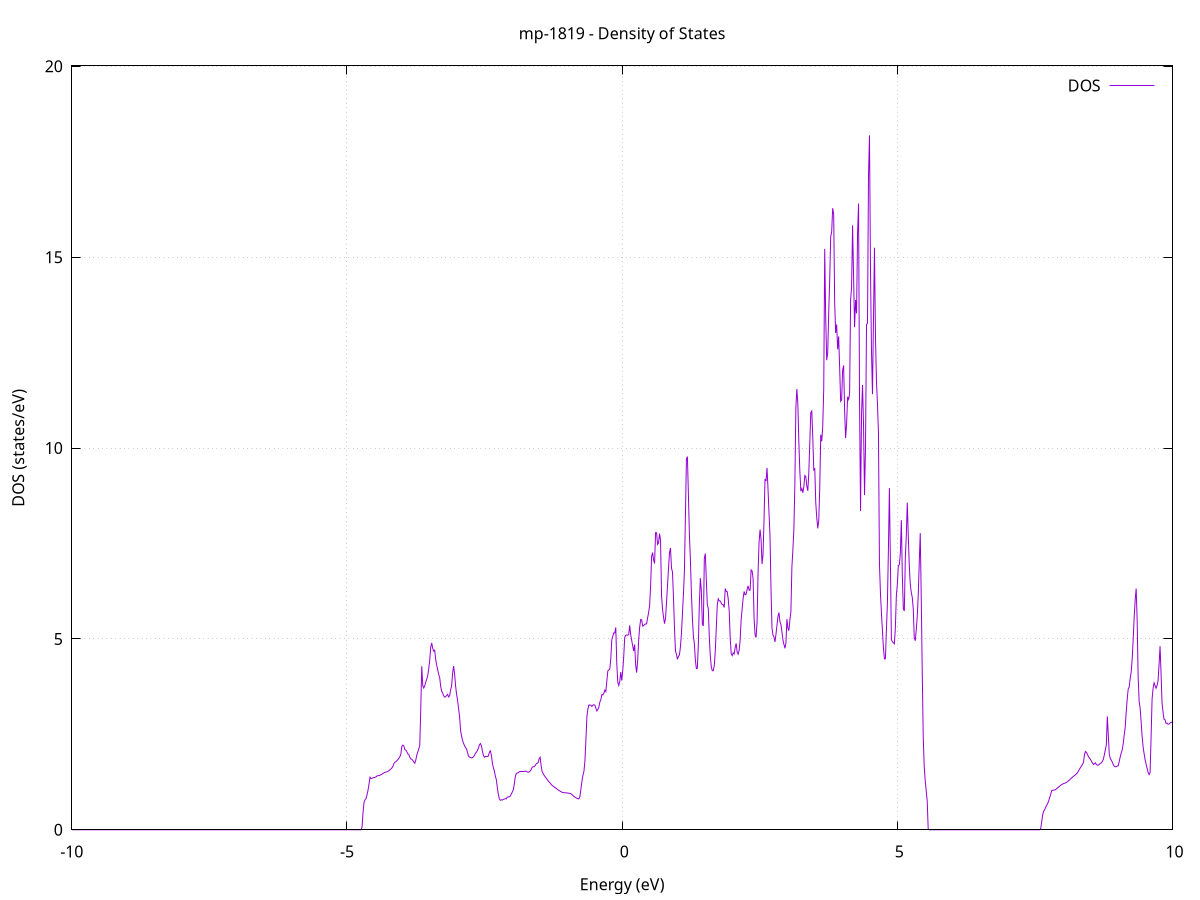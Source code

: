 set title 'mp-1819 - Density of States'
set xlabel 'Energy (eV)'
set ylabel 'DOS (states/eV)'
set grid
set xrange [-10:10]
set yrange [0:20.011]
set xzeroaxis lt -1
set terminal png size 800,600
set output 'mp-1819_dos_gnuplot.png'
plot '-' using 1:2 with lines title 'DOS'
-15.718100 0.000000
-15.700100 0.000000
-15.682000 0.000000
-15.663900 0.000000
-15.645800 0.000000
-15.627700 0.000000
-15.609700 0.000000
-15.591600 0.000000
-15.573500 0.000000
-15.555400 0.000000
-15.537300 0.000000
-15.519300 0.000000
-15.501200 0.000000
-15.483100 0.000000
-15.465000 0.000000
-15.446900 0.000000
-15.428900 0.000000
-15.410800 0.000000
-15.392700 0.000000
-15.374600 0.000000
-15.356600 0.000000
-15.338500 0.000000
-15.320400 0.000000
-15.302300 0.000000
-15.284200 0.000000
-15.266200 0.000000
-15.248100 0.000000
-15.230000 0.000000
-15.211900 0.000000
-15.193800 0.000000
-15.175800 0.000000
-15.157700 0.000000
-15.139600 0.000000
-15.121500 0.000000
-15.103400 0.000000
-15.085400 0.000000
-15.067300 0.000000
-15.049200 0.000000
-15.031100 0.000000
-15.013000 0.000000
-14.995000 0.000000
-14.976900 0.000000
-14.958800 0.000000
-14.940700 0.000000
-14.922700 0.000000
-14.904600 0.000000
-14.886500 0.000000
-14.868400 0.000000
-14.850300 0.000000
-14.832300 0.000000
-14.814200 0.000000
-14.796100 0.000000
-14.778000 0.000000
-14.759900 0.000000
-14.741900 0.000000
-14.723800 0.000000
-14.705700 0.000000
-14.687600 0.000000
-14.669500 0.000000
-14.651500 0.000000
-14.633400 0.000000
-14.615300 0.000000
-14.597200 0.000000
-14.579100 0.000000
-14.561100 0.000000
-14.543000 0.000000
-14.524900 0.000000
-14.506800 0.000000
-14.488700 0.000000
-14.470700 0.000000
-14.452600 0.000000
-14.434500 0.000000
-14.416400 0.000000
-14.398400 0.000000
-14.380300 0.000000
-14.362200 0.000000
-14.344100 0.000000
-14.326000 0.000000
-14.308000 0.000000
-14.289900 0.000000
-14.271800 0.000000
-14.253700 0.000000
-14.235600 0.000000
-14.217600 0.000000
-14.199500 0.000000
-14.181400 0.000000
-14.163300 0.000000
-14.145200 0.000000
-14.127200 0.000000
-14.109100 0.000000
-14.091000 0.000000
-14.072900 0.002200
-14.054800 0.310100
-14.036800 0.554400
-14.018700 0.692600
-14.000600 0.850900
-13.982500 0.978600
-13.964500 1.067600
-13.946400 1.174200
-13.928300 1.265700
-13.910200 1.352700
-13.892100 1.453300
-13.874100 1.555900
-13.856000 1.637500
-13.837900 1.720400
-13.819800 1.798100
-13.801700 1.884000
-13.783700 1.973000
-13.765600 2.066800
-13.747500 2.169600
-13.729400 2.272600
-13.711300 2.371500
-13.693300 2.480400
-13.675200 2.602700
-13.657100 2.777900
-13.639000 2.947800
-13.620900 3.101900
-13.602900 3.239000
-13.584800 3.550900
-13.566700 3.846900
-13.548600 3.791700
-13.530600 3.877300
-13.512500 3.826300
-13.494400 3.678300
-13.476300 3.534300
-13.458200 3.429800
-13.440200 3.166100
-13.422100 3.036100
-13.404000 3.036700
-13.385900 3.029400
-13.367800 3.054900
-13.349800 3.258700
-13.331700 3.267300
-13.313600 3.527900
-13.295500 3.610900
-13.277400 3.681800
-13.259400 3.667300
-13.241300 3.822400
-13.223200 3.209000
-13.205100 2.923800
-13.187000 2.765900
-13.169000 2.576200
-13.150900 2.525100
-13.132800 2.720300
-13.114700 3.019300
-13.096600 3.335000
-13.078600 3.618100
-13.060500 4.169300
-13.042400 4.513800
-13.024300 4.382400
-13.006300 4.576800
-12.988200 4.878600
-12.970100 5.223700
-12.952000 5.370000
-12.933900 5.426100
-12.915900 4.876200
-12.897800 4.527500
-12.879700 4.235400
-12.861600 4.133900
-12.843500 4.114000
-12.825500 3.937000
-12.807400 3.850700
-12.789300 3.757700
-12.771200 3.859600
-12.753100 3.984200
-12.735100 4.365200
-12.717000 5.138600
-12.698900 5.988300
-12.680800 6.050600
-12.662700 6.278700
-12.644700 6.199900
-12.626600 6.322700
-12.608500 6.573800
-12.590400 6.385400
-12.572400 6.149000
-12.554300 5.886800
-12.536200 5.662700
-12.518100 5.289800
-12.500000 4.837600
-12.482000 4.651100
-12.463900 4.557200
-12.445800 4.591700
-12.427700 4.547000
-12.409600 4.605500
-12.391600 4.765900
-12.373500 4.897200
-12.355400 5.074000
-12.337300 4.017400
-12.319200 3.662900
-12.301200 3.563200
-12.283100 3.949100
-12.265000 4.052700
-12.246900 4.298200
-12.228800 4.365400
-12.210800 5.626100
-12.192700 6.587100
-12.174600 7.483000
-12.156500 7.366400
-12.138400 7.808900
-12.120400 8.073800
-12.102300 7.387500
-12.084200 6.204600
-12.066100 5.294600
-12.048100 3.457200
-12.030000 2.192200
-12.011900 2.054900
-11.993800 1.949100
-11.975700 1.717000
-11.957700 1.562200
-11.939600 1.362600
-11.921500 1.562400
-11.903400 3.188200
-11.885300 10.390400
-11.867300 10.364000
-11.849200 11.476200
-11.831100 13.144400
-11.813000 13.848800
-11.794900 13.797600
-11.776900 13.107300
-11.758800 11.771900
-11.740700 10.182900
-11.722600 9.018600
-11.704500 9.086500
-11.686500 9.284200
-11.668400 9.562700
-11.650300 9.881700
-11.632200 10.348900
-11.614200 9.709300
-11.596100 9.384000
-11.578000 9.619800
-11.559900 9.920400
-11.541800 10.035800
-11.523800 9.862000
-11.505700 9.729900
-11.487600 9.226100
-11.469500 9.106500
-11.451400 9.564700
-11.433400 9.314600
-11.415300 9.740600
-11.397200 10.142800
-11.379100 10.656600
-11.361000 9.513100
-11.343000 9.348600
-11.324900 4.482100
-11.306800 3.683800
-11.288700 3.443900
-11.270600 3.463800
-11.252600 4.876600
-11.234500 8.794400
-11.216400 16.086100
-11.198300 4.978100
-11.180300 4.168400
-11.162200 3.759400
-11.144100 3.428700
-11.126000 3.196200
-11.107900 3.065900
-11.089900 2.957700
-11.071800 2.854500
-11.053700 2.734800
-11.035600 2.637700
-11.017500 2.573600
-10.999500 2.509700
-10.981400 2.454100
-10.963300 2.418900
-10.945200 2.362200
-10.927100 2.356500
-10.909100 2.305800
-10.891000 2.231300
-10.872900 2.171900
-10.854800 2.192700
-10.836700 2.136100
-10.818700 2.079200
-10.800600 2.137700
-10.782500 2.096900
-10.764400 2.060800
-10.746300 1.818700
-10.728300 2.221000
-10.710200 1.572300
-10.692100 0.000000
-10.674000 0.000000
-10.656000 0.000000
-10.637900 0.000000
-10.619800 0.000000
-10.601700 0.000000
-10.583600 0.000000
-10.565600 0.000000
-10.547500 0.000000
-10.529400 0.000000
-10.511300 0.000000
-10.493200 0.000000
-10.475200 0.000000
-10.457100 0.000000
-10.439000 0.000000
-10.420900 0.000000
-10.402800 0.000000
-10.384800 0.000000
-10.366700 0.000000
-10.348600 0.000000
-10.330500 0.000000
-10.312400 0.000000
-10.294400 0.000000
-10.276300 0.000000
-10.258200 0.000000
-10.240100 0.000000
-10.222100 0.000000
-10.204000 0.000000
-10.185900 0.000000
-10.167800 0.000000
-10.149700 0.000000
-10.131700 0.000000
-10.113600 0.000000
-10.095500 0.000000
-10.077400 0.000000
-10.059300 0.000000
-10.041300 0.000000
-10.023200 0.000000
-10.005100 0.000000
-9.987000 0.000000
-9.968900 0.000000
-9.950900 0.000000
-9.932800 0.000000
-9.914700 0.000000
-9.896600 0.000000
-9.878500 0.000000
-9.860500 0.000000
-9.842400 0.000000
-9.824300 0.000000
-9.806200 0.000000
-9.788200 0.000000
-9.770100 0.000000
-9.752000 0.000000
-9.733900 0.000000
-9.715800 0.000000
-9.697800 0.000000
-9.679700 0.000000
-9.661600 0.000000
-9.643500 0.000000
-9.625400 0.000000
-9.607400 0.000000
-9.589300 0.000000
-9.571200 0.000000
-9.553100 0.000000
-9.535000 0.000000
-9.517000 0.000000
-9.498900 0.000000
-9.480800 0.000000
-9.462700 0.000000
-9.444600 0.000000
-9.426600 0.000000
-9.408500 0.000000
-9.390400 0.000000
-9.372300 0.000000
-9.354200 0.000000
-9.336200 0.000000
-9.318100 0.000000
-9.300000 0.000000
-9.281900 0.000000
-9.263900 0.000000
-9.245800 0.000000
-9.227700 0.000000
-9.209600 0.000000
-9.191500 0.000000
-9.173500 0.000000
-9.155400 0.000000
-9.137300 0.000000
-9.119200 0.000000
-9.101100 0.000000
-9.083100 0.000000
-9.065000 0.000000
-9.046900 0.000000
-9.028800 0.000000
-9.010700 0.000000
-8.992700 0.000000
-8.974600 0.000000
-8.956500 0.000000
-8.938400 0.000000
-8.920300 0.000000
-8.902300 0.000000
-8.884200 0.000000
-8.866100 0.000000
-8.848000 0.000000
-8.830000 0.000000
-8.811900 0.000000
-8.793800 0.000000
-8.775700 0.000000
-8.757600 0.000000
-8.739600 0.000000
-8.721500 0.000000
-8.703400 0.000000
-8.685300 0.000000
-8.667200 0.000000
-8.649200 0.000000
-8.631100 0.000000
-8.613000 0.000000
-8.594900 0.000000
-8.576800 0.000000
-8.558800 0.000000
-8.540700 0.000000
-8.522600 0.000000
-8.504500 0.000000
-8.486400 0.000000
-8.468400 0.000000
-8.450300 0.000000
-8.432200 0.000000
-8.414100 0.000000
-8.396000 0.000000
-8.378000 0.000000
-8.359900 0.000000
-8.341800 0.000000
-8.323700 0.000000
-8.305700 0.000000
-8.287600 0.000000
-8.269500 0.000000
-8.251400 0.000000
-8.233300 0.000000
-8.215300 0.000000
-8.197200 0.000000
-8.179100 0.000000
-8.161000 0.000000
-8.142900 0.000000
-8.124900 0.000000
-8.106800 0.000000
-8.088700 0.000000
-8.070600 0.000000
-8.052500 0.000000
-8.034500 0.000000
-8.016400 0.000000
-7.998300 0.000000
-7.980200 0.000000
-7.962100 0.000000
-7.944100 0.000000
-7.926000 0.000000
-7.907900 0.000000
-7.889800 0.000000
-7.871800 0.000000
-7.853700 0.000000
-7.835600 0.000000
-7.817500 0.000000
-7.799400 0.000000
-7.781400 0.000000
-7.763300 0.000000
-7.745200 0.000000
-7.727100 0.000000
-7.709000 0.000000
-7.691000 0.000000
-7.672900 0.000000
-7.654800 0.000000
-7.636700 0.000000
-7.618600 0.000000
-7.600600 0.000000
-7.582500 0.000000
-7.564400 0.000000
-7.546300 0.000000
-7.528200 0.000000
-7.510200 0.000000
-7.492100 0.000000
-7.474000 0.000000
-7.455900 0.000000
-7.437900 0.000000
-7.419800 0.000000
-7.401700 0.000000
-7.383600 0.000000
-7.365500 0.000000
-7.347500 0.000000
-7.329400 0.000000
-7.311300 0.000000
-7.293200 0.000000
-7.275100 0.000000
-7.257100 0.000000
-7.239000 0.000000
-7.220900 0.000000
-7.202800 0.000000
-7.184700 0.000000
-7.166700 0.000000
-7.148600 0.000000
-7.130500 0.000000
-7.112400 0.000000
-7.094300 0.000000
-7.076300 0.000000
-7.058200 0.000000
-7.040100 0.000000
-7.022000 0.000000
-7.003900 0.000000
-6.985900 0.000000
-6.967800 0.000000
-6.949700 0.000000
-6.931600 0.000000
-6.913600 0.000000
-6.895500 0.000000
-6.877400 0.000000
-6.859300 0.000000
-6.841200 0.000000
-6.823200 0.000000
-6.805100 0.000000
-6.787000 0.000000
-6.768900 0.000000
-6.750800 0.000000
-6.732800 0.000000
-6.714700 0.000000
-6.696600 0.000000
-6.678500 0.000000
-6.660400 0.000000
-6.642400 0.000000
-6.624300 0.000000
-6.606200 0.000000
-6.588100 0.000000
-6.570000 0.000000
-6.552000 0.000000
-6.533900 0.000000
-6.515800 0.000000
-6.497700 0.000000
-6.479700 0.000000
-6.461600 0.000000
-6.443500 0.000000
-6.425400 0.000000
-6.407300 0.000000
-6.389300 0.000000
-6.371200 0.000000
-6.353100 0.000000
-6.335000 0.000000
-6.316900 0.000000
-6.298900 0.000000
-6.280800 0.000000
-6.262700 0.000000
-6.244600 0.000000
-6.226500 0.000000
-6.208500 0.000000
-6.190400 0.000000
-6.172300 0.000000
-6.154200 0.000000
-6.136100 0.000000
-6.118100 0.000000
-6.100000 0.000000
-6.081900 0.000000
-6.063800 0.000000
-6.045800 0.000000
-6.027700 0.000000
-6.009600 0.000000
-5.991500 0.000000
-5.973400 0.000000
-5.955400 0.000000
-5.937300 0.000000
-5.919200 0.000000
-5.901100 0.000000
-5.883000 0.000000
-5.865000 0.000000
-5.846900 0.000000
-5.828800 0.000000
-5.810700 0.000000
-5.792600 0.000000
-5.774600 0.000000
-5.756500 0.000000
-5.738400 0.000000
-5.720300 0.000000
-5.702200 0.000000
-5.684200 0.000000
-5.666100 0.000000
-5.648000 0.000000
-5.629900 0.000000
-5.611800 0.000000
-5.593800 0.000000
-5.575700 0.000000
-5.557600 0.000000
-5.539500 0.000000
-5.521500 0.000000
-5.503400 0.000000
-5.485300 0.000000
-5.467200 0.000000
-5.449100 0.000000
-5.431100 0.000000
-5.413000 0.000000
-5.394900 0.000000
-5.376800 0.000000
-5.358700 0.000000
-5.340700 0.000000
-5.322600 0.000000
-5.304500 0.000000
-5.286400 0.000000
-5.268300 0.000000
-5.250300 0.000000
-5.232200 0.000000
-5.214100 0.000000
-5.196000 0.000000
-5.177900 0.000000
-5.159900 0.000000
-5.141800 0.000000
-5.123700 0.000000
-5.105600 0.000000
-5.087600 0.000000
-5.069500 0.000000
-5.051400 0.000000
-5.033300 0.000000
-5.015200 0.000000
-4.997200 0.000000
-4.979100 0.000000
-4.961000 0.000000
-4.942900 0.000000
-4.924800 0.000000
-4.906800 0.000000
-4.888700 0.000000
-4.870600 0.000000
-4.852500 0.000000
-4.834400 0.000000
-4.816400 0.000000
-4.798300 0.000000
-4.780200 0.000000
-4.762100 0.000000
-4.744000 0.000000
-4.726000 0.068600
-4.707900 0.457800
-4.689800 0.719900
-4.671700 0.786700
-4.653700 0.818000
-4.635600 0.915000
-4.617500 1.036500
-4.599400 1.199800
-4.581300 1.376200
-4.563300 1.340900
-4.545200 1.351200
-4.527100 1.361000
-4.509000 1.368800
-4.490900 1.374400
-4.472900 1.385100
-4.454800 1.408600
-4.436700 1.418900
-4.418600 1.417700
-4.400500 1.428700
-4.382500 1.442600
-4.364400 1.455800
-4.346300 1.472900
-4.328200 1.491800
-4.310100 1.506600
-4.292100 1.510300
-4.274000 1.518300
-4.255900 1.532100
-4.237800 1.549600
-4.219700 1.569700
-4.201700 1.593300
-4.183600 1.619500
-4.165500 1.660900
-4.147400 1.733700
-4.129400 1.769200
-4.111300 1.783700
-4.093200 1.807300
-4.075100 1.837100
-4.057000 1.872300
-4.039000 1.913800
-4.020900 1.983700
-4.002800 2.182600
-3.984700 2.217300
-3.966600 2.193300
-3.948600 2.100700
-3.930500 2.086200
-3.912400 2.044200
-3.894300 1.990900
-3.876200 1.974400
-3.858200 1.903100
-3.840100 1.856700
-3.822000 1.846400
-3.803900 1.816400
-3.785800 1.775300
-3.767800 1.742900
-3.749700 1.823700
-3.731600 1.957800
-3.713500 2.034100
-3.695500 2.118500
-3.677400 2.207400
-3.659300 3.151100
-3.641200 4.285200
-3.623100 3.778600
-3.605100 3.714100
-3.587000 3.770100
-3.568900 3.863900
-3.550800 3.945300
-3.532700 4.033900
-3.514700 4.216900
-3.496600 4.433700
-3.478500 4.777000
-3.460400 4.896000
-3.442300 4.753700
-3.424300 4.679200
-3.406200 4.704900
-3.388100 4.468600
-3.370000 4.314200
-3.351900 4.198200
-3.333900 4.070000
-3.315800 3.993000
-3.297700 3.761800
-3.279600 3.630600
-3.261500 3.585400
-3.243500 3.510800
-3.225400 3.476100
-3.207300 3.483000
-3.189200 3.519600
-3.171200 3.545800
-3.153100 3.480400
-3.135000 3.512000
-3.116900 3.662600
-3.098800 3.764600
-3.080800 4.099700
-3.062700 4.288000
-3.044600 4.088900
-3.026500 3.773100
-3.008400 3.550000
-2.990400 3.395800
-2.972300 3.180700
-2.954200 2.973600
-2.936100 2.610500
-2.918000 2.453600
-2.900000 2.341400
-2.881900 2.264600
-2.863800 2.201800
-2.845700 2.150800
-2.827600 2.118500
-2.809600 2.026100
-2.791500 1.928300
-2.773400 1.905800
-2.755300 1.891000
-2.737300 1.882300
-2.719200 1.889500
-2.701100 1.911300
-2.683000 1.949600
-2.664900 2.004200
-2.646900 2.037700
-2.628800 2.076700
-2.610700 2.143400
-2.592600 2.228100
-2.574500 2.257600
-2.556500 2.202300
-2.538400 2.053600
-2.520300 1.946800
-2.502200 1.900200
-2.484100 1.921800
-2.466100 1.921800
-2.448000 1.919300
-2.429900 1.932400
-2.411800 2.035900
-2.393700 2.067500
-2.375700 1.949000
-2.357600 1.747200
-2.339500 1.617400
-2.321400 1.536600
-2.303400 1.404400
-2.285300 1.308200
-2.267200 1.094700
-2.249100 0.926000
-2.231000 0.809500
-2.213000 0.772600
-2.194900 0.784100
-2.176800 0.781000
-2.158700 0.793300
-2.140600 0.806100
-2.122600 0.814200
-2.104500 0.811900
-2.086400 0.858000
-2.068300 0.859000
-2.050200 0.863800
-2.032200 0.884500
-2.014100 0.936500
-1.996000 0.988800
-1.977900 1.046400
-1.959800 1.193000
-1.941800 1.385700
-1.923700 1.473400
-1.905600 1.487200
-1.887500 1.492200
-1.869400 1.519500
-1.851400 1.529600
-1.833300 1.525500
-1.815200 1.525700
-1.797100 1.524000
-1.779100 1.529000
-1.761000 1.532100
-1.742900 1.533300
-1.724800 1.517200
-1.706700 1.508800
-1.688700 1.515200
-1.670600 1.539100
-1.652500 1.579700
-1.634400 1.639300
-1.616300 1.650900
-1.598300 1.652500
-1.580200 1.678500
-1.562100 1.725300
-1.544000 1.742800
-1.525900 1.757400
-1.507900 1.864100
-1.489800 1.901900
-1.471700 1.673000
-1.453600 1.527500
-1.435500 1.471400
-1.417500 1.426700
-1.399400 1.388800
-1.381300 1.352500
-1.363200 1.318400
-1.345200 1.283600
-1.327100 1.253600
-1.309000 1.225700
-1.290900 1.191900
-1.272800 1.164000
-1.254800 1.143000
-1.236700 1.125000
-1.218600 1.105600
-1.200500 1.085500
-1.182400 1.065400
-1.164400 1.045900
-1.146300 1.028300
-1.128200 1.012800
-1.110100 0.997700
-1.092000 0.983300
-1.074000 0.973500
-1.055900 0.972100
-1.037800 0.970400
-1.019700 0.967400
-1.001600 0.964100
-0.983600 0.960900
-0.965500 0.956800
-0.947400 0.951100
-0.929300 0.944700
-0.911300 0.920600
-0.893200 0.894900
-0.875100 0.872700
-0.857000 0.854600
-0.838900 0.838100
-0.820900 0.822800
-0.802800 0.810300
-0.784700 0.810500
-0.766600 0.872800
-0.748500 1.077000
-0.730500 1.269600
-0.712400 1.424000
-0.694300 1.530600
-0.676200 1.806400
-0.658100 2.364800
-0.640100 2.972300
-0.622000 3.169800
-0.603900 3.270000
-0.585800 3.264700
-0.567700 3.263400
-0.549700 3.232100
-0.531600 3.265100
-0.513500 3.273700
-0.495400 3.265500
-0.477300 3.182100
-0.459300 3.112100
-0.441200 3.150400
-0.423100 3.216700
-0.405000 3.346300
-0.387000 3.405100
-0.368900 3.542000
-0.350800 3.532600
-0.332700 3.575000
-0.314600 3.658900
-0.296600 3.619900
-0.278500 3.888500
-0.260400 4.160800
-0.242300 4.189100
-0.224200 4.211100
-0.206200 4.483700
-0.188100 4.979800
-0.170000 5.070800
-0.151900 5.157600
-0.133800 5.154100
-0.115800 5.300400
-0.097700 4.367300
-0.079600 3.864900
-0.061500 3.780900
-0.043400 3.885500
-0.025400 4.132500
-0.007300 3.908900
0.010800 4.172000
0.028900 4.541100
0.046900 5.043600
0.065000 5.096500
0.083100 5.103100
0.101200 5.099400
0.119300 5.112000
0.137300 5.354300
0.155400 5.106900
0.173500 4.964400
0.191600 4.819500
0.209700 4.683700
0.227700 4.853800
0.245800 4.311800
0.263900 4.117400
0.282000 4.439500
0.300100 4.972100
0.318100 5.300500
0.336200 5.506900
0.354300 5.501300
0.372400 5.335300
0.390500 5.348600
0.408500 5.379900
0.426600 5.391800
0.444700 5.394700
0.462800 5.551900
0.480900 5.687300
0.498900 5.868500
0.517000 6.371600
0.535100 7.159100
0.553200 7.262100
0.571200 7.066900
0.589300 6.977600
0.607400 7.783400
0.625500 7.782200
0.643600 7.474800
0.661600 7.515700
0.679700 7.756000
0.697800 7.580300
0.715900 6.135500
0.734000 5.773800
0.752000 5.569000
0.770100 5.398800
0.788200 5.539300
0.806300 5.957400
0.824400 6.396900
0.842400 6.844700
0.860500 7.263400
0.878600 7.382200
0.896700 6.855200
0.914800 6.749400
0.932800 6.091000
0.950900 5.298500
0.969000 4.682000
0.987100 4.595900
1.005100 4.466400
1.023200 4.542200
1.041300 4.580900
1.059400 4.798900
1.077500 5.136900
1.095500 5.660400
1.113600 6.164800
1.131700 6.785400
1.149800 8.239000
1.167900 9.713100
1.185900 9.775500
1.204000 8.780400
1.222100 7.737500
1.240200 7.073900
1.258300 6.198600
1.276300 5.547700
1.294400 5.069200
1.312500 4.869300
1.330600 4.447000
1.348700 4.221300
1.366700 4.233500
1.384800 4.863900
1.402900 5.926900
1.421000 6.591100
1.439000 6.263300
1.457100 5.389900
1.475200 5.341200
1.493300 7.108600
1.511400 7.235600
1.529400 6.554800
1.547500 5.903900
1.565600 5.786700
1.583700 5.044100
1.601800 4.550300
1.619800 4.269300
1.637900 4.166700
1.656000 4.167900
1.674100 4.299300
1.692200 4.677700
1.710200 5.275100
1.728300 5.880300
1.746400 6.050700
1.764500 5.995900
1.782600 5.991600
1.800600 5.938600
1.818700 5.900600
1.836800 5.892100
1.854900 5.823700
1.873000 6.319300
1.891000 6.247000
1.909100 6.238900
1.927200 6.051300
1.945300 5.738200
1.963300 5.032800
1.981400 4.618100
1.999500 4.561500
2.017600 4.632700
2.035700 4.607200
2.053700 4.774700
2.071800 4.882100
2.089900 4.653700
2.108000 4.599800
2.126100 4.705600
2.144100 4.973500
2.162200 5.496600
2.180300 5.791100
2.198400 6.068500
2.216500 6.242900
2.234500 6.155000
2.252600 6.170800
2.270700 6.299300
2.288800 6.388700
2.306900 6.275400
2.324900 6.275300
2.343000 6.806800
2.361100 6.784000
2.379200 6.587400
2.397200 5.550900
2.415300 5.105600
2.433400 5.036100
2.451500 5.435000
2.469600 6.730100
2.487600 7.531800
2.505700 7.864700
2.523800 7.617000
2.541900 6.959700
2.560000 7.214400
2.578000 8.115900
2.596100 9.190300
2.614200 9.136000
2.632300 9.479800
2.650400 8.926300
2.668400 8.305800
2.686500 7.696600
2.704600 6.321000
2.722700 5.282900
2.740800 5.096200
2.758800 5.049500
2.776900 4.921300
2.795000 5.119600
2.813100 5.355900
2.831100 5.587000
2.849200 5.690900
2.867300 5.450700
2.885400 5.379400
2.903500 5.188600
2.921500 4.971400
2.939600 4.858000
2.957700 4.753800
2.975800 4.884400
2.993900 5.519500
3.011900 5.281900
3.030000 5.217500
3.048100 5.500500
3.066200 5.714400
3.084300 6.878300
3.102300 7.336500
3.120400 7.870000
3.138500 9.053800
3.156600 11.062600
3.174700 11.547100
3.192700 11.147100
3.210800 10.149700
3.228900 9.396200
3.247000 8.870200
3.265100 8.937900
3.283100 8.829300
3.301200 8.982900
3.319300 9.280100
3.337400 9.248900
3.355400 9.001800
3.373500 8.879000
3.391600 9.348400
3.409700 10.140100
3.427800 10.928700
3.445800 10.968800
3.463900 10.282700
3.482000 9.425400
3.500100 9.456600
3.518200 8.565300
3.536200 8.168600
3.554300 7.896700
3.572400 8.099500
3.590500 8.956300
3.608600 10.351500
3.626600 10.178200
3.644700 10.562600
3.662800 11.545300
3.680900 15.215000
3.699000 13.368300
3.717000 12.301300
3.735100 12.493700
3.753200 13.542400
3.771300 14.404300
3.789300 15.533800
3.807400 15.667500
3.825500 16.283600
3.843600 16.130500
3.861700 13.811700
3.879700 13.014600
3.897800 13.238200
3.915900 12.586800
3.934000 12.924300
3.952100 12.116100
3.970100 11.225600
3.988200 11.261700
4.006300 12.045600
4.024400 12.163000
4.042500 10.973200
4.060500 10.260000
4.078600 10.644500
4.096700 11.342800
4.114800 11.274100
4.132900 11.424100
4.150900 13.876400
4.169000 14.210500
4.187100 15.833800
4.205200 14.515100
4.223200 13.166300
4.241300 13.876800
4.259400 13.527400
4.277500 15.611000
4.295600 16.404200
4.313600 11.202300
4.331700 8.352200
4.349800 10.889500
4.367900 11.650200
4.386000 10.622400
4.404000 8.767700
4.422100 10.041900
4.440200 13.233000
4.458300 13.274600
4.476400 17.131300
4.494400 18.191900
4.512500 14.670500
4.530600 12.536100
4.548700 11.410500
4.566800 13.394200
4.584800 15.246500
4.602900 12.910500
4.621000 11.759000
4.639100 11.164400
4.657200 10.399700
4.675200 6.975300
4.693300 6.199800
4.711400 5.681300
4.729500 5.213000
4.747500 4.768600
4.765600 4.476200
4.783700 4.481100
4.801800 5.229600
4.819900 5.944400
4.837900 7.328800
4.856000 8.951700
4.874100 7.033500
4.892200 4.983400
4.910300 4.922800
4.928300 4.900900
4.946400 4.872600
4.964500 5.301400
4.982600 6.135200
5.000700 6.436000
5.018700 6.917100
5.036800 6.942700
5.054900 7.247900
5.073000 8.110400
5.091100 6.654400
5.109100 5.795200
5.127200 5.732800
5.145300 7.113800
5.163400 7.713200
5.181400 8.569800
5.199500 7.671100
5.217600 6.913500
5.235700 6.421600
5.253800 6.215600
5.271800 6.087800
5.289900 5.781700
5.308000 5.021000
5.326100 4.953700
5.344200 5.240200
5.362200 5.600400
5.380300 6.152400
5.398400 6.991500
5.416500 7.772400
5.434600 6.100500
5.452600 4.168500
5.470700 2.430400
5.488800 1.656800
5.506900 1.279900
5.525000 1.024500
5.543000 0.752300
5.561100 0.022100
5.579200 0.000000
5.597300 0.000000
5.615400 0.000000
5.633400 0.000000
5.651500 0.000000
5.669600 0.000000
5.687700 0.000000
5.705700 0.000000
5.723800 0.000000
5.741900 0.000000
5.760000 0.000000
5.778100 0.000000
5.796100 0.000000
5.814200 0.000000
5.832300 0.000000
5.850400 0.000000
5.868500 0.000000
5.886500 0.000000
5.904600 0.000000
5.922700 0.000000
5.940800 0.000000
5.958900 0.000000
5.976900 0.000000
5.995000 0.000000
6.013100 0.000000
6.031200 0.000000
6.049300 0.000000
6.067300 0.000000
6.085400 0.000000
6.103500 0.000000
6.121600 0.000000
6.139600 0.000000
6.157700 0.000000
6.175800 0.000000
6.193900 0.000000
6.212000 0.000000
6.230000 0.000000
6.248100 0.000000
6.266200 0.000000
6.284300 0.000000
6.302400 0.000000
6.320400 0.000000
6.338500 0.000000
6.356600 0.000000
6.374700 0.000000
6.392800 0.000000
6.410800 0.000000
6.428900 0.000000
6.447000 0.000000
6.465100 0.000000
6.483200 0.000000
6.501200 0.000000
6.519300 0.000000
6.537400 0.000000
6.555500 0.000000
6.573500 0.000000
6.591600 0.000000
6.609700 0.000000
6.627800 0.000000
6.645900 0.000000
6.663900 0.000000
6.682000 0.000000
6.700100 0.000000
6.718200 0.000000
6.736300 0.000000
6.754300 0.000000
6.772400 0.000000
6.790500 0.000000
6.808600 0.000000
6.826700 0.000000
6.844700 0.000000
6.862800 0.000000
6.880900 0.000000
6.899000 0.000000
6.917100 0.000000
6.935100 0.000000
6.953200 0.000000
6.971300 0.000000
6.989400 0.000000
7.007500 0.000000
7.025500 0.000000
7.043600 0.000000
7.061700 0.000000
7.079800 0.000000
7.097800 0.000000
7.115900 0.000000
7.134000 0.000000
7.152100 0.000000
7.170200 0.000000
7.188200 0.000000
7.206300 0.000000
7.224400 0.000000
7.242500 0.000000
7.260600 0.000000
7.278600 0.000000
7.296700 0.000000
7.314800 0.000000
7.332900 0.000000
7.351000 0.000000
7.369000 0.000000
7.387100 0.000000
7.405200 0.000000
7.423300 0.000000
7.441400 0.000000
7.459400 0.000000
7.477500 0.000000
7.495600 0.000000
7.513700 0.000000
7.531700 0.000000
7.549800 0.000000
7.567900 0.000000
7.586000 0.000000
7.604100 0.025300
7.622100 0.192000
7.640200 0.386300
7.658300 0.483800
7.676400 0.525700
7.694500 0.583700
7.712500 0.636800
7.730600 0.686600
7.748700 0.748200
7.766800 0.838000
7.784900 0.912700
7.802900 1.022400
7.821000 1.029200
7.839100 1.041000
7.857200 1.042700
7.875300 1.050400
7.893300 1.075700
7.911400 1.097300
7.929500 1.117300
7.947600 1.139900
7.965600 1.162100
7.983700 1.180900
8.001800 1.196400
8.019900 1.208600
8.038000 1.218500
8.056000 1.226300
8.074100 1.242300
8.092200 1.261100
8.110300 1.281200
8.128400 1.304000
8.146400 1.331700
8.164500 1.357100
8.182600 1.379900
8.200700 1.401200
8.218800 1.420900
8.236800 1.442000
8.254900 1.464700
8.273000 1.496000
8.291100 1.540200
8.309200 1.586500
8.327200 1.628000
8.345300 1.670200
8.363400 1.712600
8.381500 1.756900
8.399600 1.954100
8.417600 2.051700
8.435700 2.027800
8.453800 1.974500
8.471900 1.921100
8.489900 1.880700
8.508000 1.848600
8.526100 1.799400
8.544200 1.753200
8.562300 1.711500
8.580300 1.727000
8.598400 1.753700
8.616500 1.711000
8.634600 1.691300
8.652700 1.694100
8.670700 1.714100
8.688800 1.739800
8.706900 1.753000
8.725000 1.787700
8.743100 1.844500
8.761100 1.958200
8.779200 2.091400
8.797300 2.218400
8.815400 2.970400
8.833500 2.480600
8.851500 1.982100
8.869600 1.866800
8.887700 1.826000
8.905800 1.771100
8.923800 1.706500
8.941900 1.664900
8.960000 1.650900
8.978100 1.652400
8.996200 1.670300
9.014200 1.675200
9.032300 1.789900
9.050400 1.911000
9.068500 2.011300
9.086600 2.098400
9.104600 2.252800
9.122700 2.484600
9.140800 2.685900
9.158900 3.088600
9.177000 3.419800
9.195000 3.690000
9.213100 3.737300
9.231200 3.960300
9.249300 4.133800
9.267400 4.474100
9.285400 4.973800
9.303500 5.562000
9.321600 6.010700
9.339700 6.319600
9.357800 5.500400
9.375800 4.005600
9.393900 3.368300
9.412000 3.184600
9.430100 2.829200
9.448100 2.445800
9.466200 2.167900
9.484300 1.993100
9.502400 1.833900
9.520500 1.722300
9.538500 1.609800
9.556600 1.505000
9.574700 1.447200
9.592800 1.493500
9.610900 2.414600
9.628900 3.421300
9.647000 3.703500
9.665100 3.849000
9.683200 3.779900
9.701300 3.708200
9.719300 3.775600
9.737400 3.903600
9.755500 4.319900
9.773600 4.810100
9.791700 4.110300
9.809700 3.327400
9.827800 3.083300
9.845900 2.895000
9.864000 2.882300
9.882000 2.789400
9.900100 2.795000
9.918200 2.765000
9.936300 2.771000
9.954400 2.794300
9.972400 2.814500
9.990500 2.819300
10.008600 2.832600
10.026700 2.901900
10.044800 2.981200
10.062800 3.065500
10.080900 2.953000
10.099000 3.940600
10.117100 5.036700
10.135200 5.292100
10.153200 5.408700
10.171300 5.828700
10.189400 6.932100
10.207500 7.017100
10.225600 7.824200
10.243600 7.425400
10.261700 6.571000
10.279800 7.344100
10.297900 7.120800
10.315900 7.201400
10.334000 6.986800
10.352100 6.396600
10.370200 5.726700
10.388300 5.512400
10.406300 5.239500
10.424400 4.737100
10.442500 4.142900
10.460600 3.824200
10.478700 3.666800
10.496700 3.516000
10.514800 3.431500
10.532900 3.481300
10.551000 3.618600
10.569100 3.762300
10.587100 4.082100
10.605200 4.167100
10.623300 4.287800
10.641400 4.184200
10.659500 4.061100
10.677500 4.008600
10.695600 4.018900
10.713700 4.120100
10.731800 4.704700
10.749900 5.300900
10.767900 5.562800
10.786000 5.744700
10.804100 6.102300
10.822200 6.280000
10.840200 5.124500
10.858300 4.167400
10.876400 3.485500
10.894500 2.986000
10.912600 2.663300
10.930600 2.586600
10.948700 2.748400
10.966800 3.450500
10.984900 3.877100
11.003000 4.348100
11.021000 4.784300
11.039100 4.777500
11.057200 4.591700
11.075300 4.641600
11.093400 4.890400
11.111400 5.433900
11.129500 5.273000
11.147600 5.104700
11.165700 5.346000
11.183800 5.152300
11.201800 4.875600
11.219900 4.728100
11.238000 4.511900
11.256100 4.285000
11.274100 4.059700
11.292200 3.836000
11.310300 3.648200
11.328400 3.463400
11.346500 3.328900
11.364500 3.063700
11.382600 2.866300
11.400700 2.715000
11.418800 2.606000
11.436900 2.484600
11.454900 2.386300
11.473000 2.017800
11.491100 1.752600
11.509200 1.570800
11.527300 1.423600
11.545300 1.463700
11.563400 1.744500
11.581500 1.989900
11.599600 2.408000
11.617700 2.754900
11.635700 2.856200
11.653800 2.954800
11.671900 3.248700
11.690000 3.269800
11.708000 3.302100
11.726100 3.415600
11.744200 3.455700
11.762300 3.455600
11.780400 3.430800
11.798400 3.369600
11.816500 3.307200
11.834600 3.279900
11.852700 3.290800
11.870800 3.277600
11.888800 3.292200
11.906900 3.344800
11.925000 3.326800
11.943100 3.292300
11.961200 3.219900
11.979200 3.103100
11.997300 3.010200
12.015400 2.945100
12.033500 2.905100
12.051600 2.866200
12.069600 2.888300
12.087700 2.944800
12.105800 3.007400
12.123900 3.224900
12.142000 3.892700
12.160000 3.959800
12.178100 3.786400
12.196200 3.768000
12.214300 3.792700
12.232300 3.871100
12.250400 4.101100
12.268500 4.387400
12.286600 4.727600
12.304700 4.799100
12.322700 4.269900
12.340800 3.314600
12.358900 3.248900
12.377000 3.372000
12.395100 3.582200
12.413100 3.802600
12.431200 4.038200
12.449300 4.185700
12.467400 4.495500
12.485500 4.615700
12.503500 4.905100
12.521600 5.687900
12.539700 5.431800
12.557800 5.241900
12.575900 4.845100
12.593900 4.584700
12.612000 2.954200
12.630100 2.294700
12.648200 1.934300
12.666200 1.525400
12.684300 1.308700
12.702400 1.267900
12.720500 1.210000
12.738600 1.108600
12.756600 0.248500
12.774700 0.090800
12.792800 0.136700
12.810900 0.190800
12.829000 0.257000
12.847000 0.282800
12.865100 0.301200
12.883200 0.336500
12.901300 0.388800
12.919400 0.510900
12.937400 0.556000
12.955500 0.608200
12.973600 0.807600
12.991700 0.951000
13.009800 1.102100
13.027800 1.299400
13.045900 1.651700
13.064000 2.023600
13.082100 2.232100
13.100100 2.449900
13.118200 2.606600
13.136300 2.830300
13.154400 3.101500
13.172500 3.263300
13.190500 3.321100
13.208600 3.330700
13.226700 3.373900
13.244800 3.406200
13.262900 3.549800
13.280900 3.851600
13.299000 4.135000
13.317100 4.383200
13.335200 4.820500
13.353300 5.152600
13.371300 5.365000
13.389400 5.383900
13.407500 5.263500
13.425600 5.370200
13.443700 5.147500
13.461700 4.998600
13.479800 4.370800
13.497900 3.979100
13.516000 3.761300
13.534100 3.658600
13.552100 3.577600
13.570200 3.527900
13.588300 3.523600
13.606400 3.476100
13.624400 3.585000
13.642500 3.526100
13.660600 3.682000
13.678700 3.900100
13.696800 4.205000
13.714800 4.795000
13.732900 5.210900
13.751000 4.974500
13.769100 4.474000
13.787200 4.225600
13.805200 4.062600
13.823300 4.136200
13.841400 3.854400
13.859500 3.474400
13.877600 3.231200
13.895600 3.006400
13.913700 2.848300
13.931800 2.627900
13.949900 2.392700
13.968000 2.136000
13.986000 1.989200
14.004100 2.998100
14.022200 2.646800
14.040300 2.587000
14.058300 2.765700
14.076400 2.984000
14.094500 3.238800
14.112600 3.438400
14.130700 3.526200
14.148700 4.262200
14.166800 4.994600
14.184900 5.991500
14.203000 7.174600
14.221100 8.398300
14.239100 9.366100
14.257200 9.686000
14.275300 8.714800
14.293400 8.327700
14.311500 8.348500
14.329500 8.704100
14.347600 8.580400
14.365700 8.868800
14.383800 7.338400
14.401900 5.855300
14.419900 5.171700
14.438000 5.454200
14.456100 7.508400
14.474200 7.886100
14.492300 7.841700
14.510300 7.929100
14.528400 8.413400
14.546500 7.444300
14.564600 6.378800
14.582600 5.721700
14.600700 5.229500
14.618800 4.908300
14.636900 4.617400
14.655000 4.007600
14.673000 3.500700
14.691100 2.724300
14.709200 1.683000
14.727300 0.875000
14.745400 0.630100
14.763400 0.355000
14.781500 0.076500
14.799600 0.000000
14.817700 0.000000
14.835800 0.000000
14.853800 0.000000
14.871900 0.000000
14.890000 0.000000
14.908100 0.000000
14.926200 0.000000
14.944200 0.001700
14.962300 0.046000
14.980400 0.133000
14.998500 0.243200
15.016500 0.441900
15.034600 0.856300
15.052700 1.377500
15.070800 2.048800
15.088900 2.231100
15.106900 2.559700
15.125000 2.614900
15.143100 2.446700
15.161200 2.432600
15.179300 2.491700
15.197300 2.623100
15.215400 2.816600
15.233500 3.008400
15.251600 3.340200
15.269700 3.598200
15.287700 3.722600
15.305800 3.800800
15.323900 3.885500
15.342000 3.957700
15.360100 3.976400
15.378100 3.935500
15.396200 4.458700
15.414300 4.124700
15.432400 3.784400
15.450400 3.431800
15.468500 3.209600
15.486600 3.044400
15.504700 2.973500
15.522800 2.800100
15.540800 2.608700
15.558900 2.484500
15.577000 2.366800
15.595100 2.236600
15.613200 2.117400
15.631200 2.092800
15.649300 2.157700
15.667400 2.275500
15.685500 2.488100
15.703600 2.711800
15.721600 2.968400
15.739700 3.401000
15.757800 4.005700
15.775900 4.443000
15.794000 4.762200
15.812000 5.070900
15.830100 5.177500
15.848200 5.190500
15.866300 5.252500
15.884400 5.330700
15.902400 5.382400
15.920500 5.293700
15.938600 5.122100
15.956700 5.028800
15.974700 5.050600
15.992800 4.877400
16.010900 4.317500
16.029000 4.097100
16.047100 3.930800
16.065100 3.922900
16.083200 3.808900
16.101300 3.828300
16.119400 3.940700
16.137500 4.117900
16.155500 4.839400
16.173600 5.267900
16.191700 5.771500
16.209800 6.253800
16.227900 5.390900
16.245900 5.015600
16.264000 5.098600
16.282100 5.452700
16.300200 5.981900
16.318300 7.692600
16.336300 9.315400
16.354400 9.661900
16.372500 8.938100
16.390600 7.569600
16.408600 7.679300
16.426700 8.130600
16.444800 8.417200
16.462900 9.280300
16.481000 10.075200
16.499000 10.160500
16.517100 8.831600
16.535200 8.422500
16.553300 7.719400
16.571400 6.721300
16.589400 6.031100
16.607500 6.142900
16.625600 6.326200
16.643700 5.512900
16.661800 5.131300
16.679800 4.726200
16.697900 4.971600
16.716000 4.659300
16.734100 4.452400
16.752200 4.509100
16.770200 4.433500
16.788300 4.225500
16.806400 4.876700
16.824500 4.237500
16.842500 3.902200
16.860600 3.880700
16.878700 4.082300
16.896800 4.427200
16.914900 4.806200
16.932900 5.531400
16.951000 6.078500
16.969100 6.692400
16.987200 6.683000
17.005300 6.072100
17.023300 5.738400
17.041400 5.407800
17.059500 5.331800
17.077600 5.284800
17.095700 5.478300
17.113700 5.897100
17.131800 6.482100
17.149900 7.133000
17.168000 7.602400
17.186100 7.529800
17.204100 7.554200
17.222200 7.961700
17.240300 7.425900
17.258400 6.578600
17.276500 6.204800
17.294500 6.305300
17.312600 5.494600
17.330700 5.014100
17.348800 5.016200
17.366800 5.059000
17.384900 5.195900
17.403000 5.382200
17.421100 5.457800
17.439200 5.489400
17.457200 5.764400
17.475300 6.236700
17.493400 7.021400
17.511500 7.160800
17.529600 6.874900
17.547600 6.648300
17.565700 6.651200
17.583800 6.536200
17.601900 7.079100
17.620000 7.186500
17.638000 7.812500
17.656100 8.945000
17.674200 11.377100
17.692300 11.346600
17.710400 9.617000
17.728400 8.924200
17.746500 6.538200
17.764600 5.570300
17.782700 7.518500
17.800700 9.111000
17.818800 8.937300
17.836900 9.064000
17.855000 10.288900
17.873100 9.375700
17.891100 8.028000
17.909200 7.214900
17.927300 6.857000
17.945400 6.993100
17.963500 7.165600
17.981500 7.785700
17.999600 7.451600
18.017700 7.366200
18.035800 7.990100
18.053900 7.804100
18.071900 8.077600
18.090000 7.723800
18.108100 7.185600
18.126200 7.087900
18.144300 6.988300
18.162300 7.838600
18.180400 8.516600
18.198500 8.695800
18.216600 8.498700
18.234700 8.434800
18.252700 8.736300
18.270800 8.073000
18.288900 8.118200
18.307000 8.030800
18.325000 7.966600
18.343100 7.350600
18.361200 6.635000
18.379300 5.634700
18.397400 5.002200
18.415400 4.384600
18.433500 3.684800
18.451600 3.209300
18.469700 2.556800
18.487800 2.099100
18.505800 1.899700
18.523900 1.705000
18.542000 1.409200
18.560100 1.125600
18.578200 1.006300
18.596200 0.907800
18.614300 0.814800
18.632400 0.743100
18.650500 0.682200
18.668600 0.669000
18.686600 0.932500
18.704700 0.709100
18.722800 0.265600
18.740900 0.114700
18.758900 0.048900
18.777000 0.013300
18.795100 0.000100
18.813200 0.000000
18.831300 0.000000
18.849300 0.000000
18.867400 0.000000
18.885500 0.000000
18.903600 0.000000
18.921700 0.000000
18.939700 0.000000
18.957800 0.000000
18.975900 0.000000
18.994000 0.000000
19.012100 0.000000
19.030100 0.000000
19.048200 0.000000
19.066300 0.000000
19.084400 0.000000
19.102500 0.000000
19.120500 0.000000
19.138600 0.000000
19.156700 0.000000
19.174800 0.000000
19.192800 0.000000
19.210900 0.000000
19.229000 0.000000
19.247100 0.000000
19.265200 0.000000
19.283200 0.000000
19.301300 0.000000
19.319400 0.000000
19.337500 0.000000
19.355600 0.000000
19.373600 0.000000
19.391700 0.000000
19.409800 0.000000
19.427900 0.000000
19.446000 0.000000
19.464000 0.000000
19.482100 0.000000
19.500200 0.000000
19.518300 0.000000
19.536400 0.000000
19.554400 0.000000
19.572500 0.000000
19.590600 0.000000
19.608700 0.000000
19.626800 0.000000
19.644800 0.000000
19.662900 0.000000
19.681000 0.000000
19.699100 0.000000
19.717100 0.000000
19.735200 0.000000
19.753300 0.000000
19.771400 0.000000
19.789500 0.000000
19.807500 0.000000
19.825600 0.000000
19.843700 0.000000
19.861800 0.000000
19.879900 0.000000
19.897900 0.000000
19.916000 0.000000
19.934100 0.000000
19.952200 0.000000
19.970300 0.000000
19.988300 0.000000
20.006400 0.000000
20.024500 0.000000
20.042600 0.000000
20.060700 0.000000
20.078700 0.000000
20.096800 0.000000
20.114900 0.000000
20.133000 0.000000
20.151000 0.000000
20.169100 0.000000
20.187200 0.000000
20.205300 0.000000
20.223400 0.000000
20.241400 0.000000
20.259500 0.000000
20.277600 0.000000
20.295700 0.000000
20.313800 0.000000
20.331800 0.000000
20.349900 0.000000
20.368000 0.000000
20.386100 0.000000
20.404200 0.000000
20.422200 0.000000
20.440300 0.000000
e
